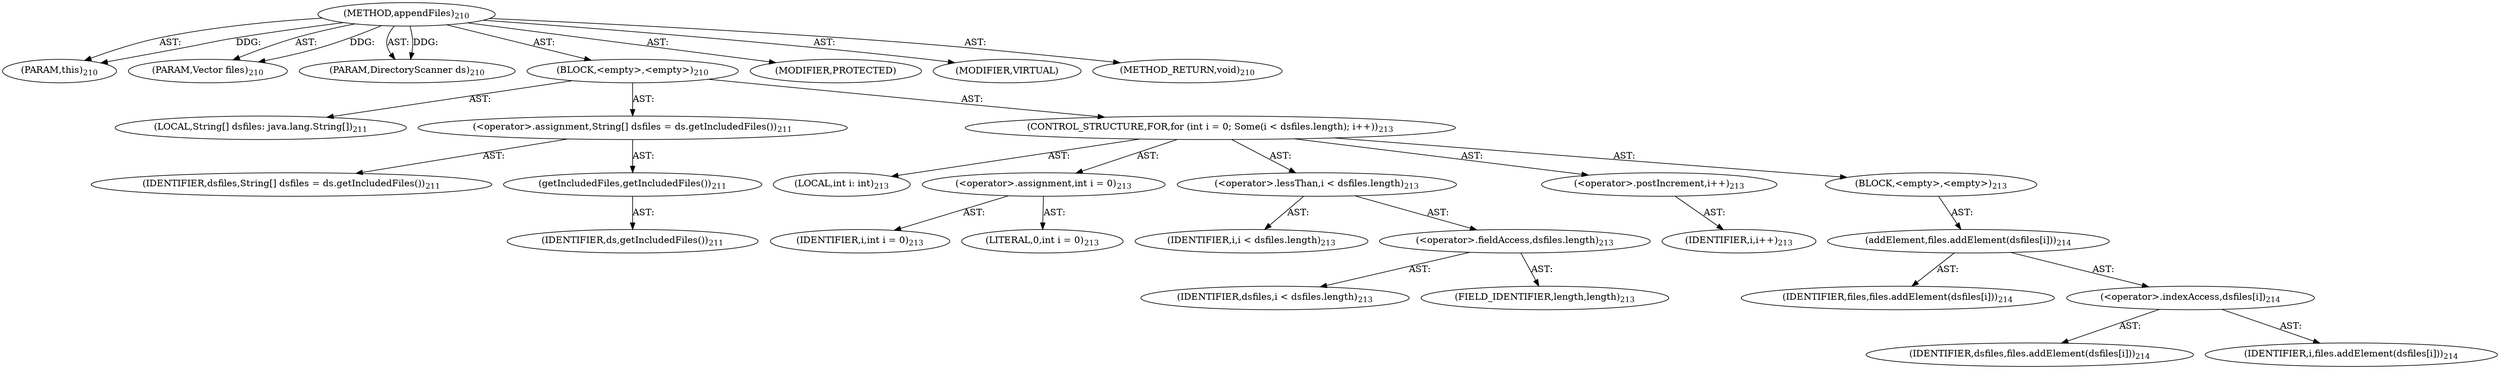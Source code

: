 digraph "appendFiles" {  
"111669149706" [label = <(METHOD,appendFiles)<SUB>210</SUB>> ]
"115964117012" [label = <(PARAM,this)<SUB>210</SUB>> ]
"115964117013" [label = <(PARAM,Vector files)<SUB>210</SUB>> ]
"115964117014" [label = <(PARAM,DirectoryScanner ds)<SUB>210</SUB>> ]
"25769803796" [label = <(BLOCK,&lt;empty&gt;,&lt;empty&gt;)<SUB>210</SUB>> ]
"94489280523" [label = <(LOCAL,String[] dsfiles: java.lang.String[])<SUB>211</SUB>> ]
"30064771159" [label = <(&lt;operator&gt;.assignment,String[] dsfiles = ds.getIncludedFiles())<SUB>211</SUB>> ]
"68719476825" [label = <(IDENTIFIER,dsfiles,String[] dsfiles = ds.getIncludedFiles())<SUB>211</SUB>> ]
"30064771160" [label = <(getIncludedFiles,getIncludedFiles())<SUB>211</SUB>> ]
"68719476826" [label = <(IDENTIFIER,ds,getIncludedFiles())<SUB>211</SUB>> ]
"47244640262" [label = <(CONTROL_STRUCTURE,FOR,for (int i = 0; Some(i &lt; dsfiles.length); i++))<SUB>213</SUB>> ]
"94489280524" [label = <(LOCAL,int i: int)<SUB>213</SUB>> ]
"30064771161" [label = <(&lt;operator&gt;.assignment,int i = 0)<SUB>213</SUB>> ]
"68719476827" [label = <(IDENTIFIER,i,int i = 0)<SUB>213</SUB>> ]
"90194313232" [label = <(LITERAL,0,int i = 0)<SUB>213</SUB>> ]
"30064771162" [label = <(&lt;operator&gt;.lessThan,i &lt; dsfiles.length)<SUB>213</SUB>> ]
"68719476828" [label = <(IDENTIFIER,i,i &lt; dsfiles.length)<SUB>213</SUB>> ]
"30064771163" [label = <(&lt;operator&gt;.fieldAccess,dsfiles.length)<SUB>213</SUB>> ]
"68719476829" [label = <(IDENTIFIER,dsfiles,i &lt; dsfiles.length)<SUB>213</SUB>> ]
"55834574863" [label = <(FIELD_IDENTIFIER,length,length)<SUB>213</SUB>> ]
"30064771164" [label = <(&lt;operator&gt;.postIncrement,i++)<SUB>213</SUB>> ]
"68719476830" [label = <(IDENTIFIER,i,i++)<SUB>213</SUB>> ]
"25769803797" [label = <(BLOCK,&lt;empty&gt;,&lt;empty&gt;)<SUB>213</SUB>> ]
"30064771165" [label = <(addElement,files.addElement(dsfiles[i]))<SUB>214</SUB>> ]
"68719476831" [label = <(IDENTIFIER,files,files.addElement(dsfiles[i]))<SUB>214</SUB>> ]
"30064771166" [label = <(&lt;operator&gt;.indexAccess,dsfiles[i])<SUB>214</SUB>> ]
"68719476832" [label = <(IDENTIFIER,dsfiles,files.addElement(dsfiles[i]))<SUB>214</SUB>> ]
"68719476833" [label = <(IDENTIFIER,i,files.addElement(dsfiles[i]))<SUB>214</SUB>> ]
"133143986204" [label = <(MODIFIER,PROTECTED)> ]
"133143986205" [label = <(MODIFIER,VIRTUAL)> ]
"128849018890" [label = <(METHOD_RETURN,void)<SUB>210</SUB>> ]
  "111669149706" -> "115964117012"  [ label = "AST: "] 
  "111669149706" -> "115964117013"  [ label = "AST: "] 
  "111669149706" -> "115964117014"  [ label = "AST: "] 
  "111669149706" -> "25769803796"  [ label = "AST: "] 
  "111669149706" -> "133143986204"  [ label = "AST: "] 
  "111669149706" -> "133143986205"  [ label = "AST: "] 
  "111669149706" -> "128849018890"  [ label = "AST: "] 
  "25769803796" -> "94489280523"  [ label = "AST: "] 
  "25769803796" -> "30064771159"  [ label = "AST: "] 
  "25769803796" -> "47244640262"  [ label = "AST: "] 
  "30064771159" -> "68719476825"  [ label = "AST: "] 
  "30064771159" -> "30064771160"  [ label = "AST: "] 
  "30064771160" -> "68719476826"  [ label = "AST: "] 
  "47244640262" -> "94489280524"  [ label = "AST: "] 
  "47244640262" -> "30064771161"  [ label = "AST: "] 
  "47244640262" -> "30064771162"  [ label = "AST: "] 
  "47244640262" -> "30064771164"  [ label = "AST: "] 
  "47244640262" -> "25769803797"  [ label = "AST: "] 
  "30064771161" -> "68719476827"  [ label = "AST: "] 
  "30064771161" -> "90194313232"  [ label = "AST: "] 
  "30064771162" -> "68719476828"  [ label = "AST: "] 
  "30064771162" -> "30064771163"  [ label = "AST: "] 
  "30064771163" -> "68719476829"  [ label = "AST: "] 
  "30064771163" -> "55834574863"  [ label = "AST: "] 
  "30064771164" -> "68719476830"  [ label = "AST: "] 
  "25769803797" -> "30064771165"  [ label = "AST: "] 
  "30064771165" -> "68719476831"  [ label = "AST: "] 
  "30064771165" -> "30064771166"  [ label = "AST: "] 
  "30064771166" -> "68719476832"  [ label = "AST: "] 
  "30064771166" -> "68719476833"  [ label = "AST: "] 
  "111669149706" -> "115964117012"  [ label = "DDG: "] 
  "111669149706" -> "115964117013"  [ label = "DDG: "] 
  "111669149706" -> "115964117014"  [ label = "DDG: "] 
}
